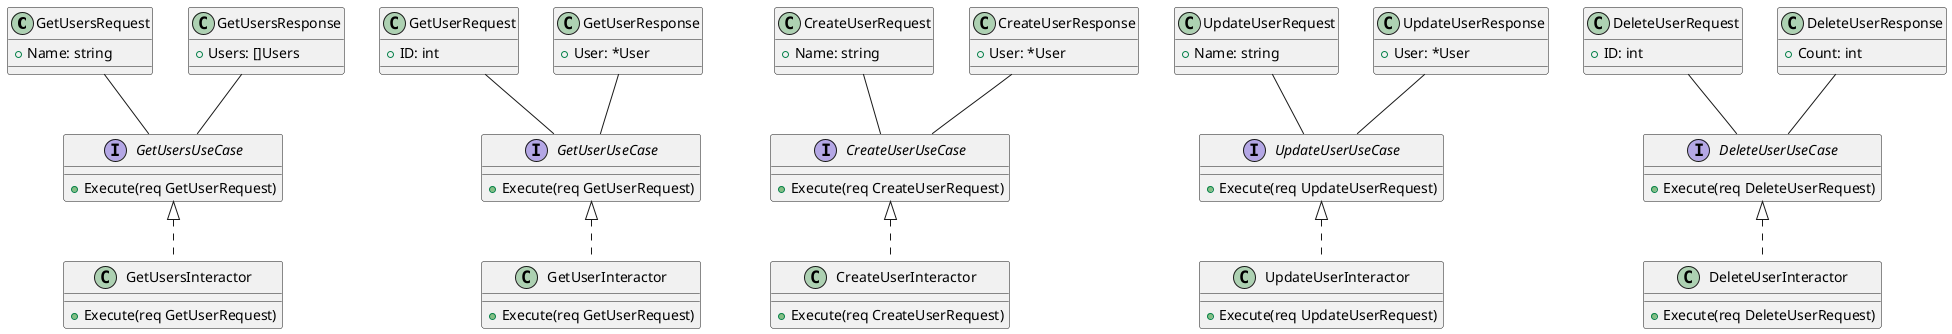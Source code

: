 @startuml usecase

class GetUsersRequest {
  + Name: string
}

class GetUsersResponse {
  + Users: []Users
}

class GetUserRequest {
  + ID: int
}

class GetUserResponse {
  + User: *User
}

class CreateUserRequest {
  + Name: string
}

class CreateUserResponse {
  + User: *User
}

class UpdateUserRequest {
  + Name: string
}

class UpdateUserResponse {
  + User: *User
}

class DeleteUserRequest {
  + ID: int
}

class DeleteUserResponse {
  + Count: int
}

interface GetUserUseCase {
  + Execute(req GetUserRequest)
}

class GetUserInteractor implements GetUserUseCase {
  + Execute(req GetUserRequest)
}

interface GetUsersUseCase {
  + Execute(req GetUserRequest)
}

class GetUsersInteractor implements GetUsersUseCase {
  + Execute(req GetUserRequest)
}

interface CreateUserUseCase {
  + Execute(req CreateUserRequest)
}

class CreateUserInteractor implements CreateUserUseCase {
  + Execute(req CreateUserRequest)
}

interface UpdateUserUseCase {
  + Execute(req UpdateUserRequest)
}

class UpdateUserInteractor implements UpdateUserUseCase {
  + Execute(req UpdateUserRequest)
}

interface DeleteUserUseCase {
  + Execute(req DeleteUserRequest)
}

class DeleteUserInteractor implements DeleteUserUseCase {
  + Execute(req DeleteUserRequest)
}

GetUserRequest -- GetUserUseCase
GetUsersRequest -- GetUsersUseCase
CreateUserRequest -- CreateUserUseCase
UpdateUserRequest -- UpdateUserUseCase
DeleteUserRequest -- DeleteUserUseCase

GetUserResponse -- GetUserUseCase
GetUsersResponse -- GetUsersUseCase
CreateUserResponse -- CreateUserUseCase
UpdateUserResponse -- UpdateUserUseCase
DeleteUserResponse -- DeleteUserUseCase

@enduml
